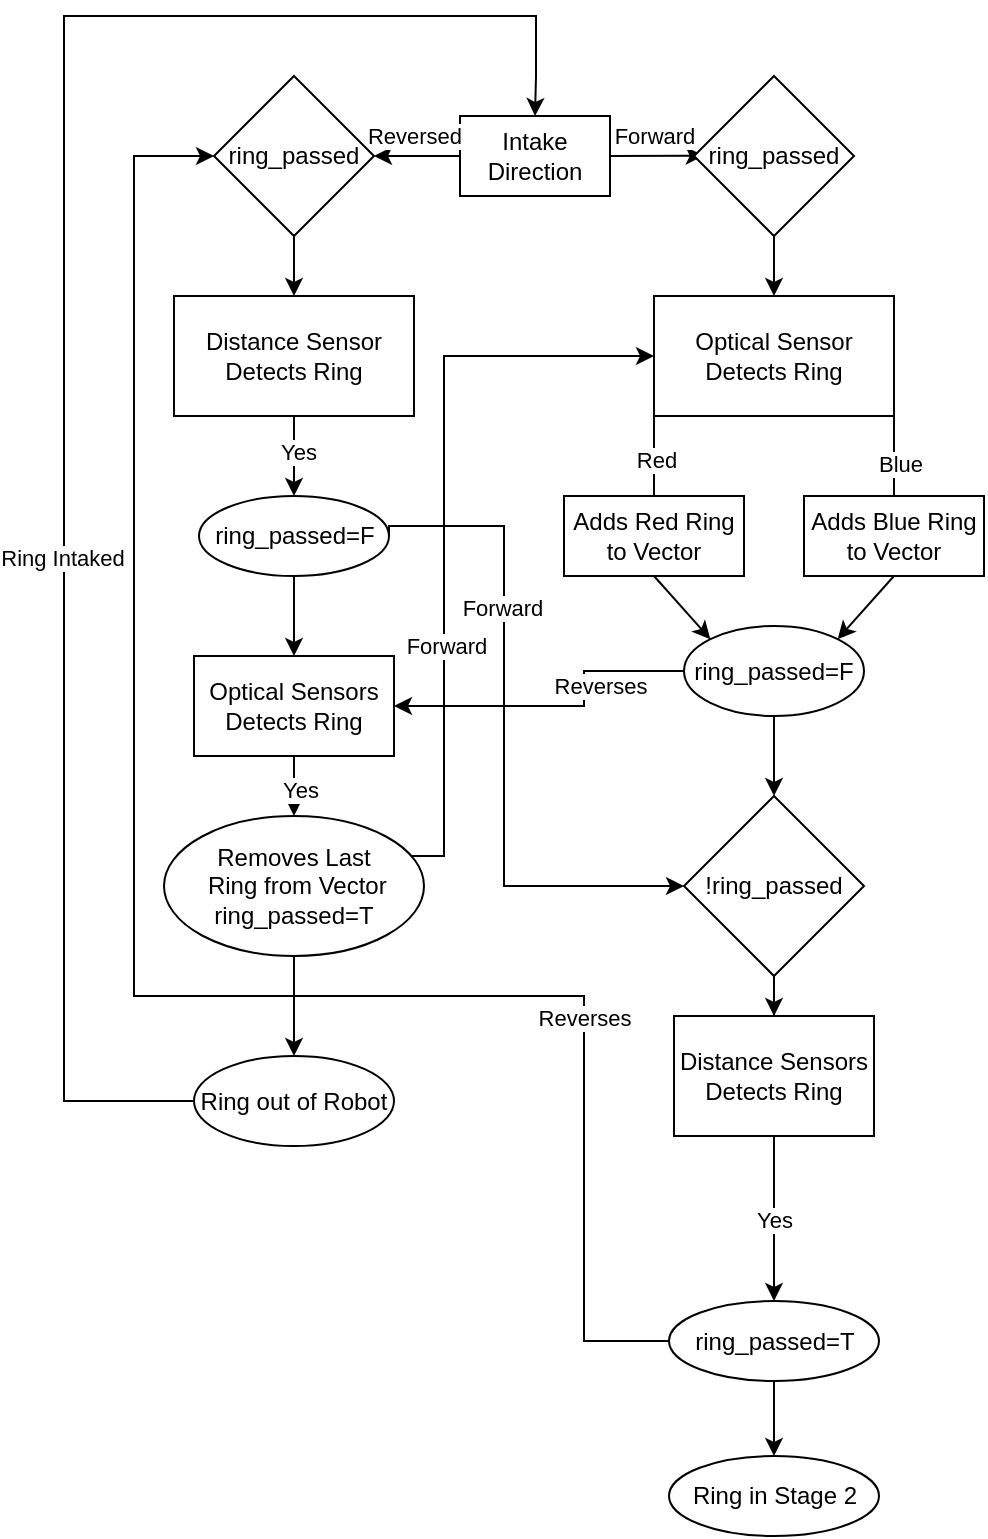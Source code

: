 <mxfile version="24.7.8">
  <diagram name="Page-1" id="D2GHbYCgjAUrTUtrcCe5">
    <mxGraphModel dx="1468" dy="908" grid="1" gridSize="10" guides="1" tooltips="1" connect="1" arrows="1" fold="1" page="1" pageScale="1" pageWidth="850" pageHeight="1100" math="0" shadow="0">
      <root>
        <mxCell id="0" />
        <mxCell id="1" parent="0" />
        <mxCell id="att3FbtHmocYUFxoqvQi-1" value="Intake Direction" style="rounded=0;whiteSpace=wrap;html=1;" parent="1" vertex="1">
          <mxGeometry x="388" y="90" width="75" height="40" as="geometry" />
        </mxCell>
        <mxCell id="att3FbtHmocYUFxoqvQi-2" value="Optical Sensor Detects Ring" style="rounded=0;whiteSpace=wrap;html=1;" parent="1" vertex="1">
          <mxGeometry x="485" y="180" width="120" height="60" as="geometry" />
        </mxCell>
        <mxCell id="att3FbtHmocYUFxoqvQi-3" value="&lt;div&gt;Distance Sensor Detects Ring&lt;/div&gt;" style="rounded=0;whiteSpace=wrap;html=1;" parent="1" vertex="1">
          <mxGeometry x="245" y="180" width="120" height="60" as="geometry" />
        </mxCell>
        <mxCell id="att3FbtHmocYUFxoqvQi-4" value="" style="endArrow=classic;html=1;rounded=0;exitX=0;exitY=0.5;exitDx=0;exitDy=0;entryX=1;entryY=0.5;entryDx=0;entryDy=0;" parent="1" source="att3FbtHmocYUFxoqvQi-1" target="78yrk7iBxIjWc_bQSoKd-7" edge="1">
          <mxGeometry width="50" height="50" relative="1" as="geometry">
            <mxPoint x="400" y="340" as="sourcePoint" />
            <mxPoint x="310" y="110" as="targetPoint" />
          </mxGeometry>
        </mxCell>
        <mxCell id="att3FbtHmocYUFxoqvQi-5" value="Reversed" style="edgeLabel;html=1;align=center;verticalAlign=middle;resizable=0;points=[];" parent="att3FbtHmocYUFxoqvQi-4" vertex="1" connectable="0">
          <mxGeometry x="0.061" relative="1" as="geometry">
            <mxPoint y="-10" as="offset" />
          </mxGeometry>
        </mxCell>
        <mxCell id="att3FbtHmocYUFxoqvQi-7" value="" style="endArrow=classic;html=1;rounded=0;exitX=1;exitY=0.5;exitDx=0;exitDy=0;entryX=0.061;entryY=0.498;entryDx=0;entryDy=0;entryPerimeter=0;" parent="1" source="att3FbtHmocYUFxoqvQi-1" target="78yrk7iBxIjWc_bQSoKd-3" edge="1">
          <mxGeometry width="50" height="50" relative="1" as="geometry">
            <mxPoint x="400" y="340" as="sourcePoint" />
            <mxPoint x="540" y="110" as="targetPoint" />
          </mxGeometry>
        </mxCell>
        <mxCell id="att3FbtHmocYUFxoqvQi-8" value="Forward" style="edgeLabel;html=1;align=center;verticalAlign=middle;resizable=0;points=[];" parent="att3FbtHmocYUFxoqvQi-7" vertex="1" connectable="0">
          <mxGeometry x="-0.035" y="3" relative="1" as="geometry">
            <mxPoint x="-1" y="-7" as="offset" />
          </mxGeometry>
        </mxCell>
        <mxCell id="att3FbtHmocYUFxoqvQi-9" value="" style="endArrow=classic;html=1;rounded=0;exitX=0;exitY=1;exitDx=0;exitDy=0;" parent="1" source="att3FbtHmocYUFxoqvQi-2" edge="1">
          <mxGeometry width="50" height="50" relative="1" as="geometry">
            <mxPoint x="490" y="460" as="sourcePoint" />
            <mxPoint x="485" y="300" as="targetPoint" />
          </mxGeometry>
        </mxCell>
        <mxCell id="att3FbtHmocYUFxoqvQi-27" value="Red" style="edgeLabel;html=1;align=center;verticalAlign=middle;resizable=0;points=[];" parent="att3FbtHmocYUFxoqvQi-9" vertex="1" connectable="0">
          <mxGeometry x="-0.267" y="1" relative="1" as="geometry">
            <mxPoint as="offset" />
          </mxGeometry>
        </mxCell>
        <mxCell id="att3FbtHmocYUFxoqvQi-10" value="&lt;div&gt;Adds Red Ring to Vector&lt;br&gt;&lt;/div&gt;" style="rounded=0;whiteSpace=wrap;html=1;" parent="1" vertex="1">
          <mxGeometry x="440" y="280" width="90" height="40" as="geometry" />
        </mxCell>
        <mxCell id="att3FbtHmocYUFxoqvQi-11" value="" style="endArrow=classic;html=1;rounded=0;exitX=1;exitY=1;exitDx=0;exitDy=0;" parent="1" source="att3FbtHmocYUFxoqvQi-2" edge="1">
          <mxGeometry width="50" height="50" relative="1" as="geometry">
            <mxPoint x="690" y="280" as="sourcePoint" />
            <mxPoint x="605" y="300" as="targetPoint" />
          </mxGeometry>
        </mxCell>
        <mxCell id="att3FbtHmocYUFxoqvQi-26" value="Blue" style="edgeLabel;html=1;align=center;verticalAlign=middle;resizable=0;points=[];" parent="att3FbtHmocYUFxoqvQi-11" vertex="1" connectable="0">
          <mxGeometry x="-0.2" y="3" relative="1" as="geometry">
            <mxPoint as="offset" />
          </mxGeometry>
        </mxCell>
        <mxCell id="att3FbtHmocYUFxoqvQi-12" value="&lt;div&gt;Adds Blue Ring to Vector&lt;/div&gt;" style="rounded=0;whiteSpace=wrap;html=1;" parent="1" vertex="1">
          <mxGeometry x="560" y="280" width="90" height="40" as="geometry" />
        </mxCell>
        <mxCell id="iG2I1TWmn7zwKG068rrQ-39" value="Yes" style="edgeStyle=orthogonalEdgeStyle;rounded=0;orthogonalLoop=1;jettySize=auto;html=1;" parent="1" source="att3FbtHmocYUFxoqvQi-13" target="iG2I1TWmn7zwKG068rrQ-38" edge="1">
          <mxGeometry relative="1" as="geometry" />
        </mxCell>
        <mxCell id="iG2I1TWmn7zwKG068rrQ-41" style="edgeStyle=orthogonalEdgeStyle;rounded=0;orthogonalLoop=1;jettySize=auto;html=1;entryX=0;entryY=0.5;entryDx=0;entryDy=0;exitX=0;exitY=0.5;exitDx=0;exitDy=0;" parent="1" source="iG2I1TWmn7zwKG068rrQ-38" target="78yrk7iBxIjWc_bQSoKd-7" edge="1">
          <mxGeometry relative="1" as="geometry">
            <Array as="points">
              <mxPoint x="450" y="703" />
              <mxPoint x="450" y="530" />
              <mxPoint x="225" y="530" />
              <mxPoint x="225" y="110" />
            </Array>
          </mxGeometry>
        </mxCell>
        <mxCell id="iG2I1TWmn7zwKG068rrQ-42" value="Reverses" style="edgeLabel;html=1;align=center;verticalAlign=middle;resizable=0;points=[];" parent="iG2I1TWmn7zwKG068rrQ-41" vertex="1" connectable="0">
          <mxGeometry x="-0.545" relative="1" as="geometry">
            <mxPoint as="offset" />
          </mxGeometry>
        </mxCell>
        <mxCell id="att3FbtHmocYUFxoqvQi-13" value="&lt;div&gt;Distance Sensors Detects Ring&lt;/div&gt;" style="rounded=0;whiteSpace=wrap;html=1;" parent="1" vertex="1">
          <mxGeometry x="495" y="540" width="100" height="60" as="geometry" />
        </mxCell>
        <mxCell id="att3FbtHmocYUFxoqvQi-15" value="" style="endArrow=classic;html=1;rounded=0;exitX=0.5;exitY=1;exitDx=0;exitDy=0;entryX=1;entryY=0;entryDx=0;entryDy=0;" parent="1" source="att3FbtHmocYUFxoqvQi-12" target="iG2I1TWmn7zwKG068rrQ-33" edge="1">
          <mxGeometry width="50" height="50" relative="1" as="geometry">
            <mxPoint x="340" y="460" as="sourcePoint" />
            <mxPoint x="600" y="360" as="targetPoint" />
          </mxGeometry>
        </mxCell>
        <mxCell id="att3FbtHmocYUFxoqvQi-20" value="" style="endArrow=classic;html=1;rounded=0;exitX=0.5;exitY=1;exitDx=0;exitDy=0;entryX=0.5;entryY=0;entryDx=0;entryDy=0;" parent="1" source="att3FbtHmocYUFxoqvQi-3" target="iG2I1TWmn7zwKG068rrQ-34" edge="1">
          <mxGeometry width="50" height="50" relative="1" as="geometry">
            <mxPoint x="290" y="370" as="sourcePoint" />
            <mxPoint x="220" y="260" as="targetPoint" />
          </mxGeometry>
        </mxCell>
        <mxCell id="att3FbtHmocYUFxoqvQi-30" value="Yes" style="edgeLabel;html=1;align=center;verticalAlign=middle;resizable=0;points=[];" parent="att3FbtHmocYUFxoqvQi-20" vertex="1" connectable="0">
          <mxGeometry x="-0.12" y="2" relative="1" as="geometry">
            <mxPoint as="offset" />
          </mxGeometry>
        </mxCell>
        <mxCell id="att3FbtHmocYUFxoqvQi-21" value="&lt;div&gt;Optical Sensors Detects Ring&lt;/div&gt;" style="rounded=0;whiteSpace=wrap;html=1;" parent="1" vertex="1">
          <mxGeometry x="255" y="360" width="100" height="50" as="geometry" />
        </mxCell>
        <mxCell id="att3FbtHmocYUFxoqvQi-22" value="" style="endArrow=classic;html=1;rounded=0;entryX=0.5;entryY=0;entryDx=0;entryDy=0;exitX=0.5;exitY=1;exitDx=0;exitDy=0;" parent="1" source="att3FbtHmocYUFxoqvQi-21" target="iG2I1TWmn7zwKG068rrQ-48" edge="1">
          <mxGeometry width="50" height="50" relative="1" as="geometry">
            <mxPoint x="305" y="480" as="sourcePoint" />
            <mxPoint x="245" y="540" as="targetPoint" />
          </mxGeometry>
        </mxCell>
        <mxCell id="att3FbtHmocYUFxoqvQi-29" value="Yes" style="edgeLabel;html=1;align=center;verticalAlign=middle;resizable=0;points=[];" parent="att3FbtHmocYUFxoqvQi-22" vertex="1" connectable="0">
          <mxGeometry x="0.133" y="3" relative="1" as="geometry">
            <mxPoint as="offset" />
          </mxGeometry>
        </mxCell>
        <mxCell id="iG2I1TWmn7zwKG068rrQ-22" style="edgeStyle=orthogonalEdgeStyle;rounded=0;orthogonalLoop=1;jettySize=auto;html=1;entryX=0;entryY=0.5;entryDx=0;entryDy=0;exitX=1;exitY=0;exitDx=0;exitDy=0;" parent="1" source="iG2I1TWmn7zwKG068rrQ-48" target="att3FbtHmocYUFxoqvQi-2" edge="1">
          <mxGeometry relative="1" as="geometry">
            <Array as="points">
              <mxPoint x="380" y="460" />
              <mxPoint x="380" y="210" />
            </Array>
          </mxGeometry>
        </mxCell>
        <mxCell id="iG2I1TWmn7zwKG068rrQ-23" value="Forward" style="edgeLabel;html=1;align=center;verticalAlign=middle;resizable=0;points=[];" parent="iG2I1TWmn7zwKG068rrQ-22" vertex="1" connectable="0">
          <mxGeometry x="-0.269" y="-1" relative="1" as="geometry">
            <mxPoint as="offset" />
          </mxGeometry>
        </mxCell>
        <mxCell id="iG2I1TWmn7zwKG068rrQ-26" value="" style="edgeStyle=orthogonalEdgeStyle;rounded=0;orthogonalLoop=1;jettySize=auto;html=1;entryX=0.5;entryY=0;entryDx=0;entryDy=0;exitX=0.5;exitY=1;exitDx=0;exitDy=0;" parent="1" source="iG2I1TWmn7zwKG068rrQ-48" target="iG2I1TWmn7zwKG068rrQ-35" edge="1">
          <mxGeometry relative="1" as="geometry" />
        </mxCell>
        <mxCell id="iG2I1TWmn7zwKG068rrQ-3" value="" style="endArrow=classic;html=1;rounded=0;exitX=0.5;exitY=1;exitDx=0;exitDy=0;entryX=0;entryY=0;entryDx=0;entryDy=0;" parent="1" source="att3FbtHmocYUFxoqvQi-10" target="iG2I1TWmn7zwKG068rrQ-33" edge="1">
          <mxGeometry width="50" height="50" relative="1" as="geometry">
            <mxPoint x="488" y="320" as="sourcePoint" />
            <mxPoint x="520" y="360" as="targetPoint" />
          </mxGeometry>
        </mxCell>
        <mxCell id="iG2I1TWmn7zwKG068rrQ-6" value="" style="edgeStyle=orthogonalEdgeStyle;rounded=0;orthogonalLoop=1;jettySize=auto;html=1;exitX=0.5;exitY=1;exitDx=0;exitDy=0;entryX=0.5;entryY=0;entryDx=0;entryDy=0;" parent="1" source="iG2I1TWmn7zwKG068rrQ-33" target="78yrk7iBxIjWc_bQSoKd-5" edge="1">
          <mxGeometry relative="1" as="geometry">
            <mxPoint x="545" y="580" as="targetPoint" />
          </mxGeometry>
        </mxCell>
        <mxCell id="iG2I1TWmn7zwKG068rrQ-16" style="edgeStyle=orthogonalEdgeStyle;rounded=0;orthogonalLoop=1;jettySize=auto;html=1;exitX=0;exitY=0.5;exitDx=0;exitDy=0;entryX=1;entryY=0.5;entryDx=0;entryDy=0;" parent="1" source="iG2I1TWmn7zwKG068rrQ-33" target="att3FbtHmocYUFxoqvQi-21" edge="1">
          <mxGeometry relative="1" as="geometry">
            <mxPoint x="310" y="420" as="targetPoint" />
            <Array as="points">
              <mxPoint x="450" y="368" />
              <mxPoint x="450" y="385" />
            </Array>
          </mxGeometry>
        </mxCell>
        <mxCell id="iG2I1TWmn7zwKG068rrQ-17" value="Reverses" style="edgeLabel;html=1;align=center;verticalAlign=middle;resizable=0;points=[];" parent="iG2I1TWmn7zwKG068rrQ-16" vertex="1" connectable="0">
          <mxGeometry x="0.067" y="-1" relative="1" as="geometry">
            <mxPoint x="27" y="-9" as="offset" />
          </mxGeometry>
        </mxCell>
        <mxCell id="iG2I1TWmn7zwKG068rrQ-13" value="" style="edgeStyle=orthogonalEdgeStyle;rounded=0;orthogonalLoop=1;jettySize=auto;html=1;exitX=0.5;exitY=1;exitDx=0;exitDy=0;" parent="1" source="iG2I1TWmn7zwKG068rrQ-34" target="att3FbtHmocYUFxoqvQi-21" edge="1">
          <mxGeometry relative="1" as="geometry" />
        </mxCell>
        <mxCell id="iG2I1TWmn7zwKG068rrQ-20" style="edgeStyle=orthogonalEdgeStyle;rounded=0;orthogonalLoop=1;jettySize=auto;html=1;exitX=1;exitY=0.5;exitDx=0;exitDy=0;entryX=0;entryY=0.5;entryDx=0;entryDy=0;" parent="1" source="iG2I1TWmn7zwKG068rrQ-34" edge="1" target="78yrk7iBxIjWc_bQSoKd-5">
          <mxGeometry relative="1" as="geometry">
            <mxPoint x="490" y="450" as="targetPoint" />
            <Array as="points">
              <mxPoint x="353" y="295" />
              <mxPoint x="410" y="295" />
              <mxPoint x="410" y="475" />
            </Array>
          </mxGeometry>
        </mxCell>
        <mxCell id="iG2I1TWmn7zwKG068rrQ-21" value="Forward" style="edgeLabel;html=1;align=center;verticalAlign=middle;resizable=0;points=[];" parent="iG2I1TWmn7zwKG068rrQ-20" vertex="1" connectable="0">
          <mxGeometry x="0.082" y="-1" relative="1" as="geometry">
            <mxPoint y="-77" as="offset" />
          </mxGeometry>
        </mxCell>
        <mxCell id="iG2I1TWmn7zwKG068rrQ-33" value="&lt;div&gt;&lt;font style=&quot;font-size: 12px;&quot;&gt;ring_passed=F&lt;/font&gt;&lt;/div&gt;" style="ellipse;whiteSpace=wrap;html=1;" parent="1" vertex="1">
          <mxGeometry x="500" y="345" width="90" height="45" as="geometry" />
        </mxCell>
        <mxCell id="iG2I1TWmn7zwKG068rrQ-34" value="&lt;div&gt;&lt;font style=&quot;font-size: 12px;&quot;&gt;ring_passed=F&lt;/font&gt;&lt;/div&gt;" style="ellipse;whiteSpace=wrap;html=1;" parent="1" vertex="1">
          <mxGeometry x="257.5" y="280" width="95" height="40" as="geometry" />
        </mxCell>
        <mxCell id="iG2I1TWmn7zwKG068rrQ-36" style="edgeStyle=orthogonalEdgeStyle;rounded=0;orthogonalLoop=1;jettySize=auto;html=1;entryX=0.5;entryY=0;entryDx=0;entryDy=0;" parent="1" source="iG2I1TWmn7zwKG068rrQ-35" target="att3FbtHmocYUFxoqvQi-1" edge="1">
          <mxGeometry relative="1" as="geometry">
            <Array as="points">
              <mxPoint x="190" y="583" />
              <mxPoint x="190" y="40" />
              <mxPoint x="426" y="40" />
              <mxPoint x="426" y="70" />
              <mxPoint x="426" y="70" />
            </Array>
            <mxPoint x="440" y="70" as="targetPoint" />
          </mxGeometry>
        </mxCell>
        <mxCell id="iG2I1TWmn7zwKG068rrQ-37" value="Ring Intaked" style="edgeLabel;html=1;align=center;verticalAlign=middle;resizable=0;points=[];" parent="iG2I1TWmn7zwKG068rrQ-36" vertex="1" connectable="0">
          <mxGeometry x="-0.246" y="1" relative="1" as="geometry">
            <mxPoint as="offset" />
          </mxGeometry>
        </mxCell>
        <mxCell id="iG2I1TWmn7zwKG068rrQ-35" value="Ring out of Robot" style="ellipse;whiteSpace=wrap;html=1;" parent="1" vertex="1">
          <mxGeometry x="255" y="560" width="100" height="45" as="geometry" />
        </mxCell>
        <mxCell id="iG2I1TWmn7zwKG068rrQ-51" value="" style="edgeStyle=orthogonalEdgeStyle;rounded=0;orthogonalLoop=1;jettySize=auto;html=1;" parent="1" source="iG2I1TWmn7zwKG068rrQ-38" target="iG2I1TWmn7zwKG068rrQ-50" edge="1">
          <mxGeometry relative="1" as="geometry" />
        </mxCell>
        <mxCell id="iG2I1TWmn7zwKG068rrQ-38" value="ring_passed=T" style="ellipse;whiteSpace=wrap;html=1;" parent="1" vertex="1">
          <mxGeometry x="492.5" y="682.5" width="105" height="40" as="geometry" />
        </mxCell>
        <mxCell id="iG2I1TWmn7zwKG068rrQ-48" value="&lt;div&gt;Removes Last&lt;/div&gt;&lt;div&gt;&amp;nbsp;Ring from Vector&lt;/div&gt;ring_passed=T" style="ellipse;whiteSpace=wrap;html=1;" parent="1" vertex="1">
          <mxGeometry x="240" y="440" width="130" height="70" as="geometry" />
        </mxCell>
        <mxCell id="iG2I1TWmn7zwKG068rrQ-50" value="Ring in Stage 2" style="ellipse;whiteSpace=wrap;html=1;" parent="1" vertex="1">
          <mxGeometry x="492.5" y="760" width="105" height="40" as="geometry" />
        </mxCell>
        <mxCell id="78yrk7iBxIjWc_bQSoKd-4" value="" style="edgeStyle=orthogonalEdgeStyle;rounded=0;orthogonalLoop=1;jettySize=auto;html=1;" edge="1" parent="1" source="78yrk7iBxIjWc_bQSoKd-3" target="att3FbtHmocYUFxoqvQi-2">
          <mxGeometry relative="1" as="geometry" />
        </mxCell>
        <mxCell id="78yrk7iBxIjWc_bQSoKd-3" value="ring_passed" style="rhombus;whiteSpace=wrap;html=1;" vertex="1" parent="1">
          <mxGeometry x="505" y="70" width="80" height="80" as="geometry" />
        </mxCell>
        <mxCell id="78yrk7iBxIjWc_bQSoKd-6" value="" style="edgeStyle=orthogonalEdgeStyle;rounded=0;orthogonalLoop=1;jettySize=auto;html=1;" edge="1" parent="1" source="78yrk7iBxIjWc_bQSoKd-5" target="att3FbtHmocYUFxoqvQi-13">
          <mxGeometry relative="1" as="geometry" />
        </mxCell>
        <mxCell id="78yrk7iBxIjWc_bQSoKd-5" value="!ring_passed" style="rhombus;whiteSpace=wrap;html=1;" vertex="1" parent="1">
          <mxGeometry x="500" y="430" width="90" height="90" as="geometry" />
        </mxCell>
        <mxCell id="78yrk7iBxIjWc_bQSoKd-8" value="" style="edgeStyle=orthogonalEdgeStyle;rounded=0;orthogonalLoop=1;jettySize=auto;html=1;" edge="1" parent="1" source="78yrk7iBxIjWc_bQSoKd-7" target="att3FbtHmocYUFxoqvQi-3">
          <mxGeometry relative="1" as="geometry" />
        </mxCell>
        <mxCell id="78yrk7iBxIjWc_bQSoKd-7" value="ring_passed" style="rhombus;whiteSpace=wrap;html=1;" vertex="1" parent="1">
          <mxGeometry x="265" y="70" width="80" height="80" as="geometry" />
        </mxCell>
      </root>
    </mxGraphModel>
  </diagram>
</mxfile>
